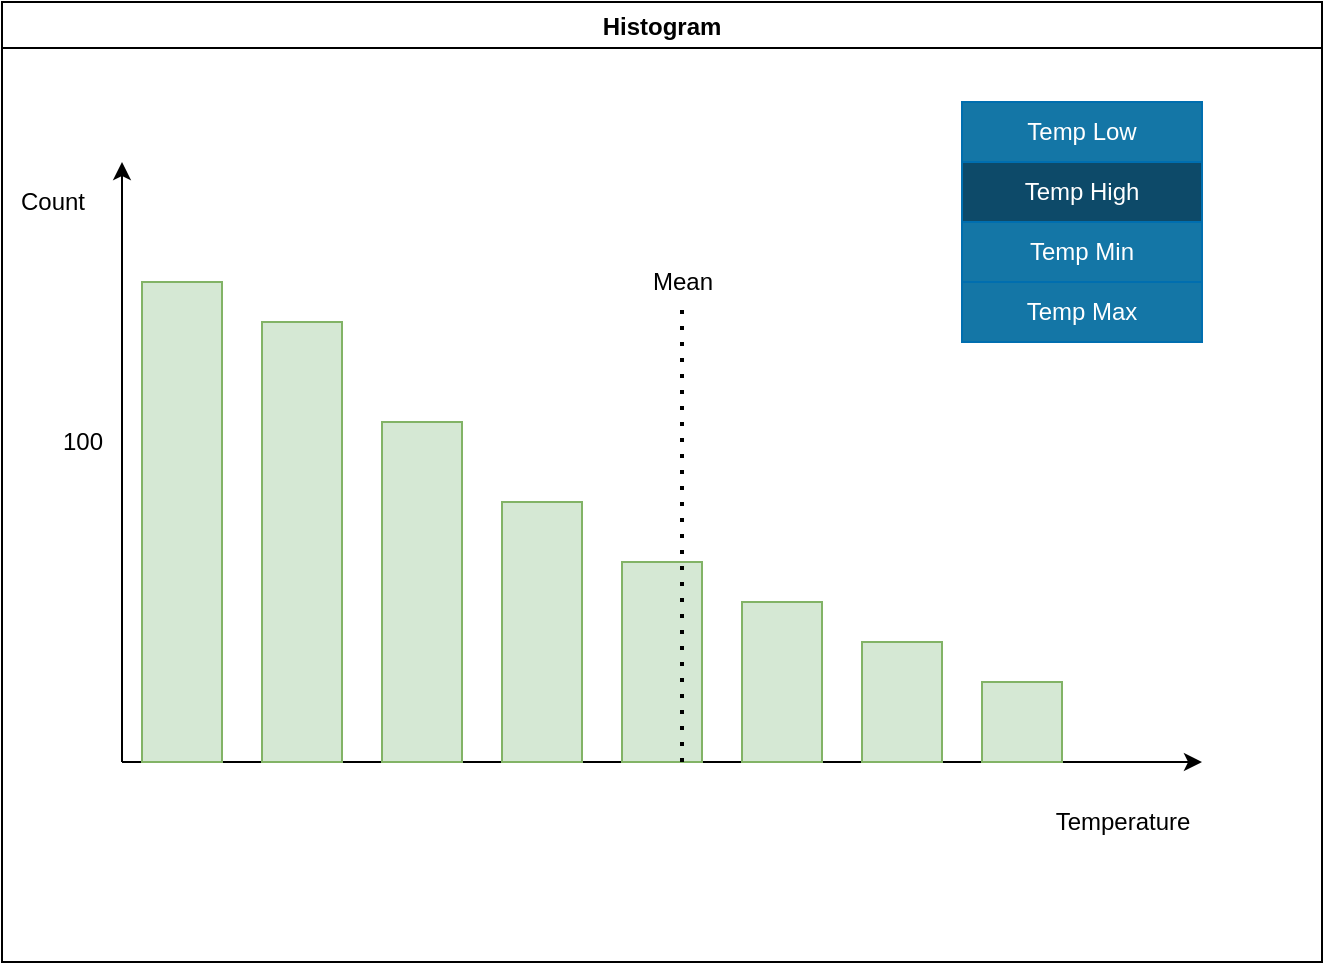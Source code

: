 <mxfile version="19.0.3" type="device"><diagram id="2Mp6zypO6ysyF_yWlSEk" name="Page-1"><mxGraphModel dx="868" dy="563" grid="1" gridSize="10" guides="1" tooltips="1" connect="1" arrows="1" fold="1" page="1" pageScale="1" pageWidth="850" pageHeight="1100" math="0" shadow="0"><root><mxCell id="0"/><mxCell id="1" parent="0"/><mxCell id="l_Ty-vkg0Zynd1QhAmvA-1" value="Histogram" style="swimlane;" parent="1" vertex="1"><mxGeometry x="60" y="60" width="660" height="480" as="geometry"/></mxCell><mxCell id="l_Ty-vkg0Zynd1QhAmvA-4" value="" style="endArrow=classic;html=1;rounded=0;" parent="l_Ty-vkg0Zynd1QhAmvA-1" edge="1"><mxGeometry width="50" height="50" relative="1" as="geometry"><mxPoint x="60" y="380" as="sourcePoint"/><mxPoint x="600" y="380" as="targetPoint"/></mxGeometry></mxCell><mxCell id="l_Ty-vkg0Zynd1QhAmvA-5" value="" style="endArrow=classic;html=1;rounded=0;" parent="l_Ty-vkg0Zynd1QhAmvA-1" edge="1"><mxGeometry width="50" height="50" relative="1" as="geometry"><mxPoint x="60" y="380" as="sourcePoint"/><mxPoint x="60" y="80" as="targetPoint"/></mxGeometry></mxCell><mxCell id="l_Ty-vkg0Zynd1QhAmvA-7" value="Temperature&lt;br&gt;" style="text;html=1;align=center;verticalAlign=middle;resizable=0;points=[];autosize=1;strokeColor=none;fillColor=none;" parent="l_Ty-vkg0Zynd1QhAmvA-1" vertex="1"><mxGeometry x="520" y="400" width="80" height="20" as="geometry"/></mxCell><mxCell id="l_Ty-vkg0Zynd1QhAmvA-8" value="Count" style="text;html=1;align=center;verticalAlign=middle;resizable=0;points=[];autosize=1;strokeColor=none;fillColor=none;" parent="l_Ty-vkg0Zynd1QhAmvA-1" vertex="1"><mxGeometry y="90" width="50" height="20" as="geometry"/></mxCell><mxCell id="l_Ty-vkg0Zynd1QhAmvA-9" value="" style="rounded=0;whiteSpace=wrap;html=1;fillColor=#d5e8d4;strokeColor=#82b366;" parent="l_Ty-vkg0Zynd1QhAmvA-1" vertex="1"><mxGeometry x="70" y="140" width="40" height="240" as="geometry"/></mxCell><mxCell id="l_Ty-vkg0Zynd1QhAmvA-10" value="" style="rounded=0;whiteSpace=wrap;html=1;fillColor=#d5e8d4;strokeColor=#82b366;" parent="l_Ty-vkg0Zynd1QhAmvA-1" vertex="1"><mxGeometry x="130" y="160" width="40" height="220" as="geometry"/></mxCell><mxCell id="l_Ty-vkg0Zynd1QhAmvA-11" value="" style="rounded=0;whiteSpace=wrap;html=1;fillColor=#d5e8d4;strokeColor=#82b366;" parent="l_Ty-vkg0Zynd1QhAmvA-1" vertex="1"><mxGeometry x="190" y="210" width="40" height="170" as="geometry"/></mxCell><mxCell id="l_Ty-vkg0Zynd1QhAmvA-13" value="" style="rounded=0;whiteSpace=wrap;html=1;fillColor=#d5e8d4;strokeColor=#82b366;" parent="l_Ty-vkg0Zynd1QhAmvA-1" vertex="1"><mxGeometry x="250" y="250" width="40" height="130" as="geometry"/></mxCell><mxCell id="l_Ty-vkg0Zynd1QhAmvA-14" value="100" style="text;html=1;align=center;verticalAlign=middle;resizable=0;points=[];autosize=1;strokeColor=none;fillColor=none;" parent="l_Ty-vkg0Zynd1QhAmvA-1" vertex="1"><mxGeometry x="20" y="210" width="40" height="20" as="geometry"/></mxCell><mxCell id="VN-E9DWTl-tsPlF-7GN4-1" value="Temp Low" style="rounded=0;whiteSpace=wrap;html=1;fillColor=#1476A6;fontColor=#ffffff;strokeColor=#006EAF;" parent="l_Ty-vkg0Zynd1QhAmvA-1" vertex="1"><mxGeometry x="480" y="50" width="120" height="30" as="geometry"/></mxCell><mxCell id="VN-E9DWTl-tsPlF-7GN4-2" value="Temp High" style="rounded=0;whiteSpace=wrap;html=1;fillColor=#0D4A69;fontColor=#ffffff;strokeColor=#006EAF;" parent="l_Ty-vkg0Zynd1QhAmvA-1" vertex="1"><mxGeometry x="480" y="80" width="120" height="30" as="geometry"/></mxCell><mxCell id="VN-E9DWTl-tsPlF-7GN4-3" value="Temp Min" style="rounded=0;whiteSpace=wrap;html=1;fillColor=#1476A6;strokeColor=#006EAF;fontColor=#ffffff;" parent="l_Ty-vkg0Zynd1QhAmvA-1" vertex="1"><mxGeometry x="480" y="110" width="120" height="30" as="geometry"/></mxCell><mxCell id="VN-E9DWTl-tsPlF-7GN4-4" value="Temp Max" style="rounded=0;whiteSpace=wrap;html=1;fillColor=#1476A6;strokeColor=#006EAF;fontColor=#ffffff;" parent="l_Ty-vkg0Zynd1QhAmvA-1" vertex="1"><mxGeometry x="480" y="140" width="120" height="30" as="geometry"/></mxCell><mxCell id="VN-E9DWTl-tsPlF-7GN4-5" value="" style="rounded=0;whiteSpace=wrap;html=1;fillColor=#d5e8d4;strokeColor=#82b366;" parent="l_Ty-vkg0Zynd1QhAmvA-1" vertex="1"><mxGeometry x="310" y="280" width="40" height="100" as="geometry"/></mxCell><mxCell id="VN-E9DWTl-tsPlF-7GN4-23" value="" style="rounded=0;whiteSpace=wrap;html=1;fillColor=#d5e8d4;strokeColor=#82b366;" parent="l_Ty-vkg0Zynd1QhAmvA-1" vertex="1"><mxGeometry x="370" y="300" width="40" height="80" as="geometry"/></mxCell><mxCell id="VN-E9DWTl-tsPlF-7GN4-24" value="" style="rounded=0;whiteSpace=wrap;html=1;fillColor=#d5e8d4;strokeColor=#82b366;" parent="l_Ty-vkg0Zynd1QhAmvA-1" vertex="1"><mxGeometry x="430" y="320" width="40" height="60" as="geometry"/></mxCell><mxCell id="VN-E9DWTl-tsPlF-7GN4-25" value="" style="rounded=0;whiteSpace=wrap;html=1;fillColor=#d5e8d4;strokeColor=#82b366;" parent="l_Ty-vkg0Zynd1QhAmvA-1" vertex="1"><mxGeometry x="490" y="340" width="40" height="40" as="geometry"/></mxCell><mxCell id="q8eaIhFIxP4JTkI8DbZ8-2" value="Mean" style="text;html=1;align=center;verticalAlign=middle;resizable=0;points=[];autosize=1;strokeColor=none;fillColor=none;" vertex="1" parent="l_Ty-vkg0Zynd1QhAmvA-1"><mxGeometry x="315" y="130" width="50" height="20" as="geometry"/></mxCell><mxCell id="q8eaIhFIxP4JTkI8DbZ8-1" value="" style="endArrow=none;dashed=1;html=1;dashPattern=1 3;strokeWidth=2;rounded=0;exitX=0.75;exitY=1;exitDx=0;exitDy=0;" edge="1" parent="1" source="VN-E9DWTl-tsPlF-7GN4-5"><mxGeometry width="50" height="50" relative="1" as="geometry"><mxPoint x="400" y="320" as="sourcePoint"/><mxPoint x="400" y="210" as="targetPoint"/></mxGeometry></mxCell></root></mxGraphModel></diagram></mxfile>